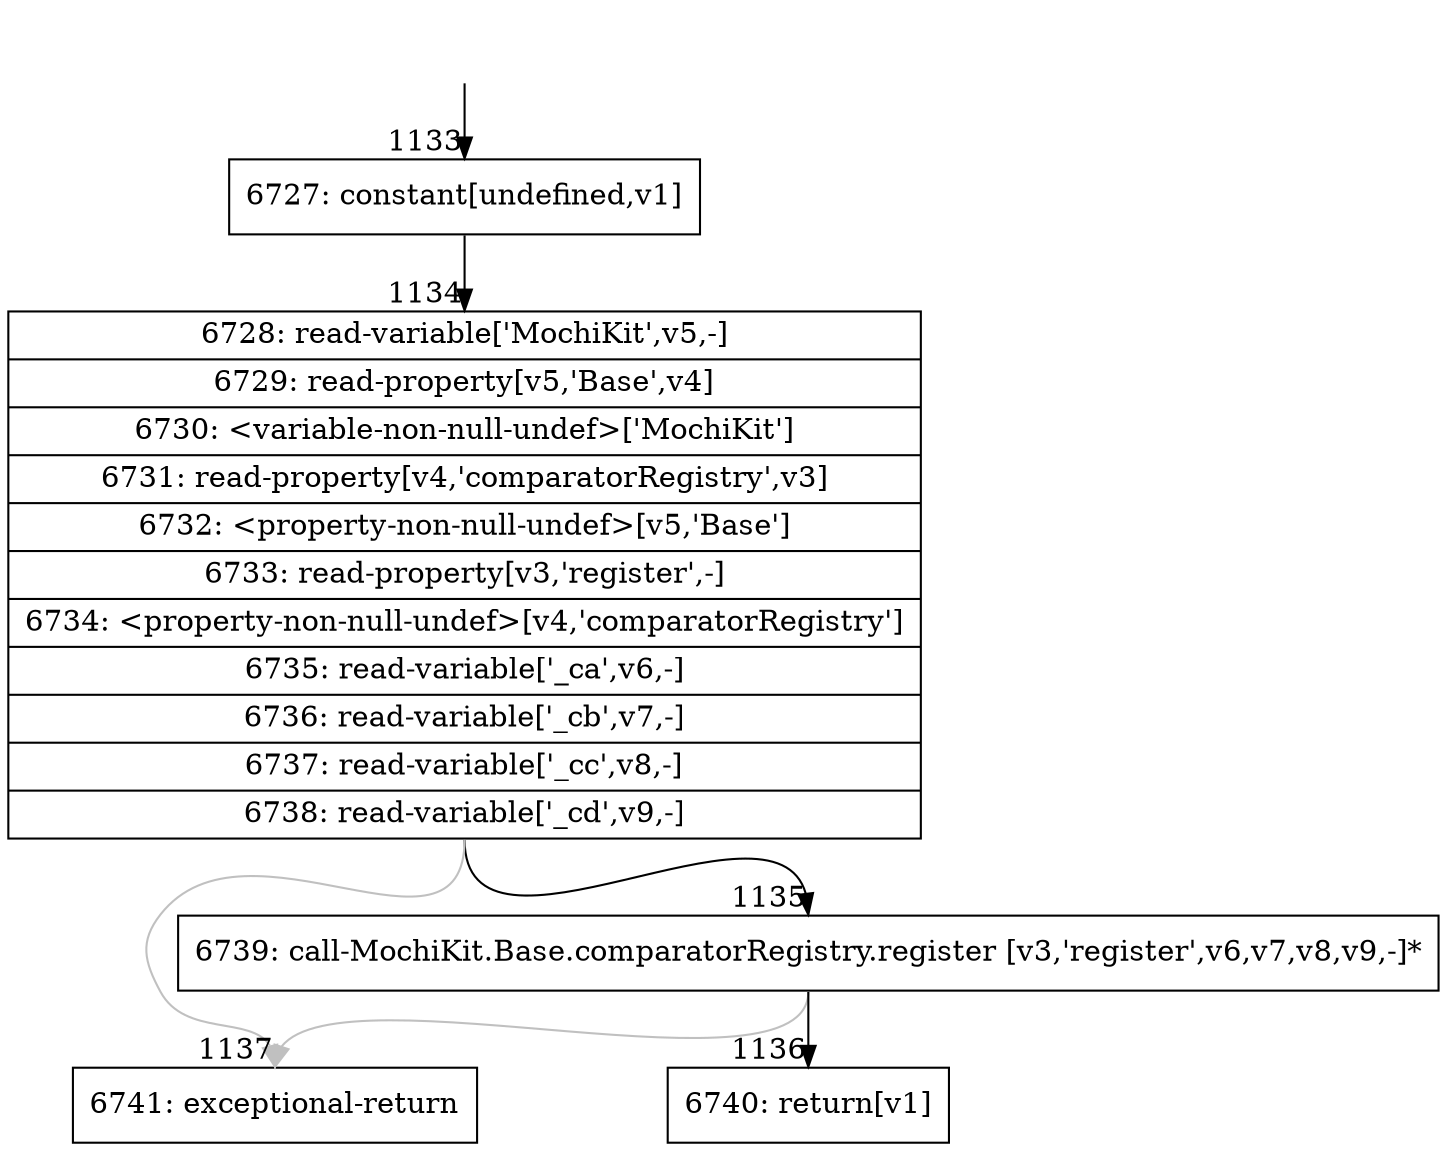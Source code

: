 digraph {
rankdir="TD"
BB_entry81[shape=none,label=""];
BB_entry81 -> BB1133 [tailport=s, headport=n, headlabel="    1133"]
BB1133 [shape=record label="{6727: constant[undefined,v1]}" ] 
BB1133 -> BB1134 [tailport=s, headport=n, headlabel="      1134"]
BB1134 [shape=record label="{6728: read-variable['MochiKit',v5,-]|6729: read-property[v5,'Base',v4]|6730: \<variable-non-null-undef\>['MochiKit']|6731: read-property[v4,'comparatorRegistry',v3]|6732: \<property-non-null-undef\>[v5,'Base']|6733: read-property[v3,'register',-]|6734: \<property-non-null-undef\>[v4,'comparatorRegistry']|6735: read-variable['_ca',v6,-]|6736: read-variable['_cb',v7,-]|6737: read-variable['_cc',v8,-]|6738: read-variable['_cd',v9,-]}" ] 
BB1134 -> BB1135 [tailport=s, headport=n, headlabel="      1135"]
BB1134 -> BB1137 [tailport=s, headport=n, color=gray, headlabel="      1137"]
BB1135 [shape=record label="{6739: call-MochiKit.Base.comparatorRegistry.register [v3,'register',v6,v7,v8,v9,-]*}" ] 
BB1135 -> BB1136 [tailport=s, headport=n, headlabel="      1136"]
BB1135 -> BB1137 [tailport=s, headport=n, color=gray]
BB1136 [shape=record label="{6740: return[v1]}" ] 
BB1137 [shape=record label="{6741: exceptional-return}" ] 
//#$~ 550
}
